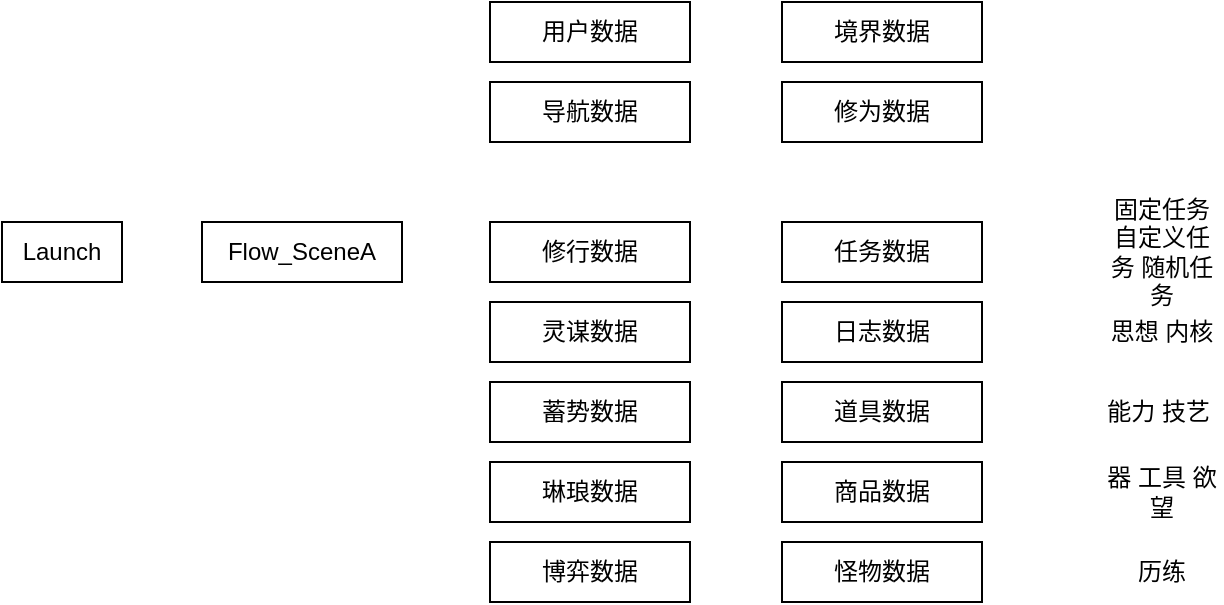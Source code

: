 <mxfile version="28.0.5">
  <diagram name="第 1 页" id="jW2cXk7OruJiMYlbquKs">
    <mxGraphModel dx="620" dy="509" grid="1" gridSize="10" guides="1" tooltips="1" connect="1" arrows="1" fold="1" page="1" pageScale="1" pageWidth="827" pageHeight="1169" math="0" shadow="0">
      <root>
        <mxCell id="0" />
        <mxCell id="1" parent="0" />
        <mxCell id="v9Qafrgmw64wEHjfAZ3g-1" value="Launch" style="rounded=0;whiteSpace=wrap;html=1;" parent="1" vertex="1">
          <mxGeometry x="70" y="130" width="60" height="30" as="geometry" />
        </mxCell>
        <mxCell id="oj2puQTgmrpuf9LcJ8WG-1" value="用户数据" style="rounded=0;whiteSpace=wrap;html=1;" vertex="1" parent="1">
          <mxGeometry x="314" y="20" width="100" height="30" as="geometry" />
        </mxCell>
        <mxCell id="oj2puQTgmrpuf9LcJ8WG-2" value="Flow_SceneA" style="rounded=0;whiteSpace=wrap;html=1;" vertex="1" parent="1">
          <mxGeometry x="170" y="130" width="100" height="30" as="geometry" />
        </mxCell>
        <mxCell id="oj2puQTgmrpuf9LcJ8WG-3" value="导航数据" style="rounded=0;whiteSpace=wrap;html=1;" vertex="1" parent="1">
          <mxGeometry x="314" y="60" width="100" height="30" as="geometry" />
        </mxCell>
        <mxCell id="oj2puQTgmrpuf9LcJ8WG-4" value="修行数据" style="rounded=0;whiteSpace=wrap;html=1;" vertex="1" parent="1">
          <mxGeometry x="314" y="130" width="100" height="30" as="geometry" />
        </mxCell>
        <mxCell id="oj2puQTgmrpuf9LcJ8WG-5" value="灵谋数据" style="rounded=0;whiteSpace=wrap;html=1;" vertex="1" parent="1">
          <mxGeometry x="314" y="170" width="100" height="30" as="geometry" />
        </mxCell>
        <mxCell id="oj2puQTgmrpuf9LcJ8WG-7" value="蓄势数据" style="rounded=0;whiteSpace=wrap;html=1;" vertex="1" parent="1">
          <mxGeometry x="314" y="210" width="100" height="30" as="geometry" />
        </mxCell>
        <mxCell id="oj2puQTgmrpuf9LcJ8WG-8" value="琳琅数据" style="rounded=0;whiteSpace=wrap;html=1;" vertex="1" parent="1">
          <mxGeometry x="314" y="250" width="100" height="30" as="geometry" />
        </mxCell>
        <mxCell id="oj2puQTgmrpuf9LcJ8WG-9" value="博弈数据" style="rounded=0;whiteSpace=wrap;html=1;" vertex="1" parent="1">
          <mxGeometry x="314" y="290" width="100" height="30" as="geometry" />
        </mxCell>
        <mxCell id="oj2puQTgmrpuf9LcJ8WG-10" value="任务数据" style="rounded=0;whiteSpace=wrap;html=1;" vertex="1" parent="1">
          <mxGeometry x="460" y="130" width="100" height="30" as="geometry" />
        </mxCell>
        <mxCell id="oj2puQTgmrpuf9LcJ8WG-11" value="日志数据" style="rounded=0;whiteSpace=wrap;html=1;" vertex="1" parent="1">
          <mxGeometry x="460" y="170" width="100" height="30" as="geometry" />
        </mxCell>
        <mxCell id="oj2puQTgmrpuf9LcJ8WG-12" value="道具数据" style="rounded=0;whiteSpace=wrap;html=1;" vertex="1" parent="1">
          <mxGeometry x="460" y="210" width="100" height="30" as="geometry" />
        </mxCell>
        <mxCell id="oj2puQTgmrpuf9LcJ8WG-14" value="商品数据" style="rounded=0;whiteSpace=wrap;html=1;" vertex="1" parent="1">
          <mxGeometry x="460" y="250" width="100" height="30" as="geometry" />
        </mxCell>
        <mxCell id="oj2puQTgmrpuf9LcJ8WG-15" value="怪物数据" style="rounded=0;whiteSpace=wrap;html=1;" vertex="1" parent="1">
          <mxGeometry x="460" y="290" width="100" height="30" as="geometry" />
        </mxCell>
        <mxCell id="oj2puQTgmrpuf9LcJ8WG-16" value="境界数据" style="rounded=0;whiteSpace=wrap;html=1;" vertex="1" parent="1">
          <mxGeometry x="460" y="20" width="100" height="30" as="geometry" />
        </mxCell>
        <mxCell id="oj2puQTgmrpuf9LcJ8WG-17" value="修为数据" style="rounded=0;whiteSpace=wrap;html=1;" vertex="1" parent="1">
          <mxGeometry x="460" y="60" width="100" height="30" as="geometry" />
        </mxCell>
        <mxCell id="oj2puQTgmrpuf9LcJ8WG-18" value="固定任务 自定义任务 随机任务" style="text;html=1;align=center;verticalAlign=middle;whiteSpace=wrap;rounded=0;" vertex="1" parent="1">
          <mxGeometry x="620" y="130" width="60" height="30" as="geometry" />
        </mxCell>
        <mxCell id="oj2puQTgmrpuf9LcJ8WG-20" value="思想 内核" style="text;html=1;align=center;verticalAlign=middle;whiteSpace=wrap;rounded=0;" vertex="1" parent="1">
          <mxGeometry x="620" y="170" width="60" height="30" as="geometry" />
        </mxCell>
        <mxCell id="oj2puQTgmrpuf9LcJ8WG-21" value="能力 技艺&amp;nbsp;" style="text;html=1;align=center;verticalAlign=middle;whiteSpace=wrap;rounded=0;" vertex="1" parent="1">
          <mxGeometry x="620" y="210" width="60" height="30" as="geometry" />
        </mxCell>
        <mxCell id="oj2puQTgmrpuf9LcJ8WG-22" value="器 工具 欲望" style="text;html=1;align=center;verticalAlign=middle;whiteSpace=wrap;rounded=0;" vertex="1" parent="1">
          <mxGeometry x="620" y="250" width="60" height="30" as="geometry" />
        </mxCell>
        <mxCell id="oj2puQTgmrpuf9LcJ8WG-23" value="历练" style="text;html=1;align=center;verticalAlign=middle;whiteSpace=wrap;rounded=0;" vertex="1" parent="1">
          <mxGeometry x="620" y="290" width="60" height="30" as="geometry" />
        </mxCell>
      </root>
    </mxGraphModel>
  </diagram>
</mxfile>
